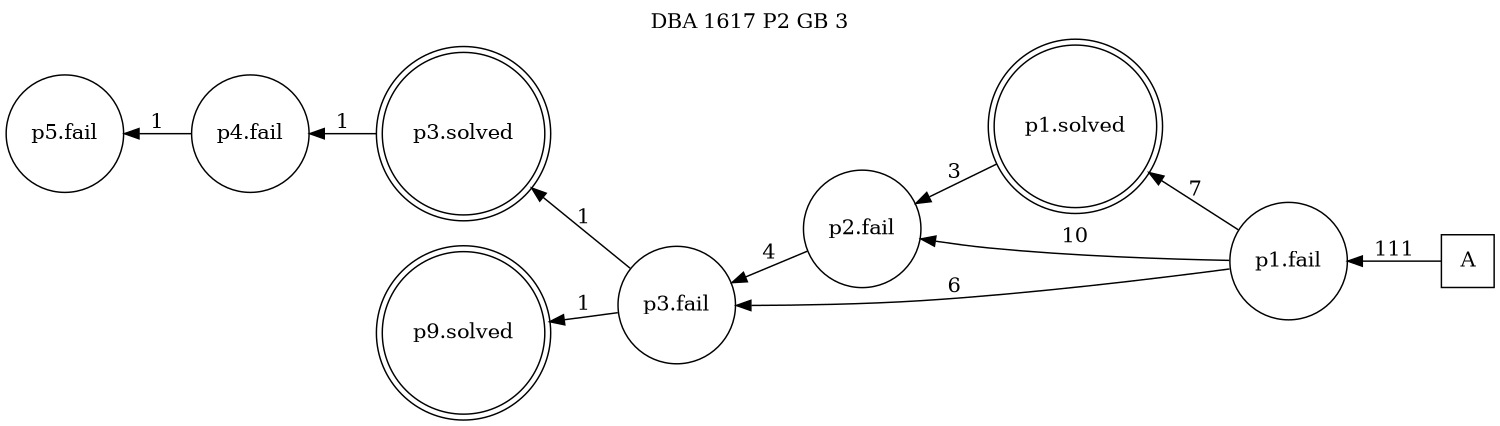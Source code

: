 digraph DBA_1617_P2_GB_3 {
labelloc="tl"
label= " DBA 1617 P2 GB 3 "
rankdir="RL";
graph [ size=" 10 , 10 !"]

"A" [shape="square" label="A"]
"p1.fail" [shape="circle" label="p1.fail"]
"p1.solved" [shape="doublecircle" label="p1.solved"]
"p2.fail" [shape="circle" label="p2.fail"]
"p3.fail" [shape="circle" label="p3.fail"]
"p3.solved" [shape="doublecircle" label="p3.solved"]
"p4.fail" [shape="circle" label="p4.fail"]
"p5.fail" [shape="circle" label="p5.fail"]
"p9.solved" [shape="doublecircle" label="p9.solved"]
"A" -> "p1.fail" [ label=111]
"p1.fail" -> "p1.solved" [ label=7]
"p1.fail" -> "p2.fail" [ label=10]
"p1.fail" -> "p3.fail" [ label=6]
"p1.solved" -> "p2.fail" [ label=3]
"p2.fail" -> "p3.fail" [ label=4]
"p3.fail" -> "p3.solved" [ label=1]
"p3.fail" -> "p9.solved" [ label=1]
"p3.solved" -> "p4.fail" [ label=1]
"p4.fail" -> "p5.fail" [ label=1]
}
